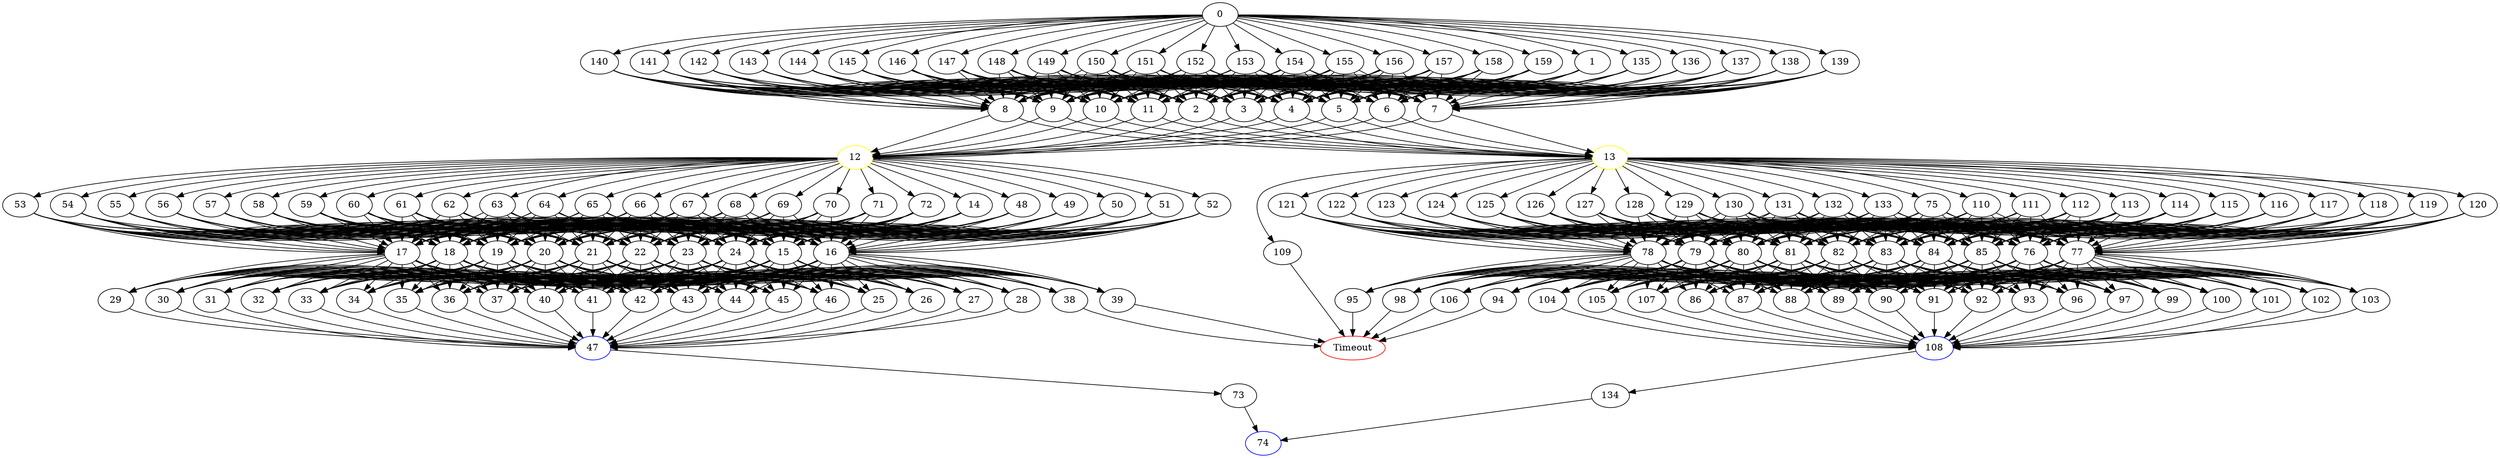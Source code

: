 digraph G {
	0 -> 1;
	0 -> 135;
	0 -> 136;
	0 -> 137;
	0 -> 138;
	0 -> 139;
	0 -> 140;
	0 -> 141;
	0 -> 142;
	0 -> 143;
	0 -> 144;
	0 -> 145;
	0 -> 146;
	0 -> 147;
	0 -> 148;
	0 -> 149;
	0 -> 150;
	0 -> 151;
	0 -> 152;
	0 -> 153;
	0 -> 154;
	0 -> 155;
	0 -> 156;
	0 -> 157;
	0 -> 158;
	0 -> 159;
	1 -> 2;
	1 -> 3;
	1 -> 4;
	1 -> 5;
	1 -> 6;
	1 -> 7;
	1 -> 8;
	1 -> 9;
	1 -> 10;
	1 -> 11;
	2 -> "12";
12 [color=yellow];
	2 -> "13";
13 [color=yellow];
	3 -> "12";
12 [color=yellow];
	3 -> "13";
13 [color=yellow];
	4 -> "12";
12 [color=yellow];
	4 -> "13";
13 [color=yellow];
	5 -> "12";
12 [color=yellow];
	5 -> "13";
13 [color=yellow];
	6 -> "12";
12 [color=yellow];
	6 -> "13";
13 [color=yellow];
	7 -> "12";
12 [color=yellow];
	7 -> "13";
13 [color=yellow];
	8 -> "12";
12 [color=yellow];
	8 -> "13";
13 [color=yellow];
	9 -> "12";
12 [color=yellow];
	9 -> "13";
13 [color=yellow];
	10 -> "12";
12 [color=yellow];
	10 -> "13";
13 [color=yellow];
	11 -> "12";
12 [color=yellow];
	11 -> "13";
13 [color=yellow];
	12 -> 14;
	12 -> 48;
	12 -> 49;
	12 -> 50;
	12 -> 51;
	12 -> 52;
	12 -> 53;
	12 -> 54;
	12 -> 55;
	12 -> 56;
	12 -> 57;
	12 -> 58;
	12 -> 59;
	12 -> 60;
	12 -> 61;
	12 -> 62;
	12 -> 63;
	12 -> 64;
	12 -> 65;
	12 -> 66;
	12 -> 67;
	12 -> 68;
	12 -> 69;
	12 -> 70;
	12 -> 71;
	12 -> 72;
	13 -> 75;
	13 -> 109;
	13 -> 110;
	13 -> 111;
	13 -> 112;
	13 -> 113;
	13 -> 114;
	13 -> 115;
	13 -> 116;
	13 -> 117;
	13 -> 118;
	13 -> 119;
	13 -> 120;
	13 -> 121;
	13 -> 122;
	13 -> 123;
	13 -> 124;
	13 -> 125;
	13 -> 126;
	13 -> 127;
	13 -> 128;
	13 -> 129;
	13 -> 130;
	13 -> 131;
	13 -> 132;
	13 -> 133;
	14 -> 15;
	14 -> 16;
	14 -> 17;
	14 -> 18;
	14 -> 19;
	14 -> 20;
	14 -> 21;
	14 -> 22;
	14 -> 23;
	14 -> 24;
	15 -> 25;
	15 -> 26;
	15 -> 27;
	15 -> 28;
	15 -> 29;
	15 -> 30;
	15 -> 31;
	15 -> 32;
	15 -> 33;
	15 -> 34;
	15 -> 35;
	15 -> 36;
	15 -> 37;
	15 -> 38;
	15 -> 39;
	15 -> 40;
	15 -> 41;
	15 -> 42;
	15 -> 43;
	15 -> 44;
	15 -> 45;
	15 -> 46;
	16 -> 25;
	16 -> 26;
	16 -> 27;
	16 -> 28;
	16 -> 29;
	16 -> 30;
	16 -> 31;
	16 -> 32;
	16 -> 33;
	16 -> 34;
	16 -> 35;
	16 -> 36;
	16 -> 37;
	16 -> 38;
	16 -> 39;
	16 -> 40;
	16 -> 41;
	16 -> 42;
	16 -> 43;
	16 -> 44;
	16 -> 45;
	16 -> 46;
	17 -> 25;
	17 -> 26;
	17 -> 27;
	17 -> 28;
	17 -> 29;
	17 -> 30;
	17 -> 31;
	17 -> 32;
	17 -> 33;
	17 -> 34;
	17 -> 35;
	17 -> 36;
	17 -> 37;
	17 -> 38;
	17 -> 39;
	17 -> 40;
	17 -> 41;
	17 -> 42;
	17 -> 43;
	17 -> 44;
	17 -> 45;
	17 -> 46;
	18 -> 25;
	18 -> 26;
	18 -> 27;
	18 -> 28;
	18 -> 29;
	18 -> 30;
	18 -> 31;
	18 -> 32;
	18 -> 33;
	18 -> 34;
	18 -> 35;
	18 -> 36;
	18 -> 37;
	18 -> 38;
	18 -> 39;
	18 -> 40;
	18 -> 41;
	18 -> 42;
	18 -> 43;
	18 -> 44;
	18 -> 45;
	18 -> 46;
	19 -> 25;
	19 -> 26;
	19 -> 27;
	19 -> 28;
	19 -> 29;
	19 -> 30;
	19 -> 31;
	19 -> 32;
	19 -> 33;
	19 -> 34;
	19 -> 35;
	19 -> 36;
	19 -> 37;
	19 -> 38;
	19 -> 39;
	19 -> 40;
	19 -> 41;
	19 -> 42;
	19 -> 43;
	19 -> 44;
	19 -> 45;
	19 -> 46;
	20 -> 25;
	20 -> 26;
	20 -> 27;
	20 -> 28;
	20 -> 29;
	20 -> 30;
	20 -> 31;
	20 -> 32;
	20 -> 33;
	20 -> 34;
	20 -> 35;
	20 -> 36;
	20 -> 37;
	20 -> 38;
	20 -> 39;
	20 -> 40;
	20 -> 41;
	20 -> 42;
	20 -> 43;
	20 -> 44;
	20 -> 45;
	20 -> 46;
	21 -> 25;
	21 -> 26;
	21 -> 27;
	21 -> 28;
	21 -> 29;
	21 -> 30;
	21 -> 31;
	21 -> 32;
	21 -> 33;
	21 -> 34;
	21 -> 35;
	21 -> 36;
	21 -> 37;
	21 -> 38;
	21 -> 39;
	21 -> 40;
	21 -> 41;
	21 -> 42;
	21 -> 43;
	21 -> 44;
	21 -> 45;
	21 -> 46;
	22 -> 25;
	22 -> 26;
	22 -> 27;
	22 -> 28;
	22 -> 29;
	22 -> 30;
	22 -> 31;
	22 -> 32;
	22 -> 33;
	22 -> 34;
	22 -> 35;
	22 -> 36;
	22 -> 37;
	22 -> 38;
	22 -> 39;
	22 -> 40;
	22 -> 41;
	22 -> 42;
	22 -> 43;
	22 -> 44;
	22 -> 45;
	22 -> 46;
	23 -> 25;
	23 -> 26;
	23 -> 27;
	23 -> 28;
	23 -> 29;
	23 -> 30;
	23 -> 31;
	23 -> 32;
	23 -> 33;
	23 -> 34;
	23 -> 35;
	23 -> 36;
	23 -> 37;
	23 -> 38;
	23 -> 39;
	23 -> 40;
	23 -> 41;
	23 -> 42;
	23 -> 43;
	23 -> 44;
	23 -> 45;
	23 -> 46;
	24 -> 25;
	24 -> 26;
	24 -> 27;
	24 -> 28;
	24 -> 29;
	24 -> 30;
	24 -> 31;
	24 -> 32;
	24 -> 33;
	24 -> 34;
	24 -> 35;
	24 -> 36;
	24 -> 37;
	24 -> 38;
	24 -> 39;
	24 -> 40;
	24 -> 41;
	24 -> 42;
	24 -> 43;
	24 -> 44;
	24 -> 45;
	24 -> 46;
	25 -> "47";
47 [color=blue];
	26 -> "47";
47 [color=blue];
	27 -> "47";
47 [color=blue];
	28 -> "47";
47 [color=blue];
	29 -> "47";
47 [color=blue];
	30 -> "47";
47 [color=blue];
	31 -> "47";
47 [color=blue];
	32 -> "47";
47 [color=blue];
	33 -> "47";
47 [color=blue];
	34 -> "47";
47 [color=blue];
	35 -> "47";
47 [color=blue];
	36 -> "47";
47 [color=blue];
	37 -> "47";
47 [color=blue];
	38 -> "Timeout";
Timeout [color=red];
	39 -> "Timeout";
Timeout [color=red];
	40 -> "47";
47 [color=blue];
	41 -> "47";
47 [color=blue];
	42 -> "47";
47 [color=blue];
	43 -> "47";
47 [color=blue];
	44 -> "47";
47 [color=blue];
	45 -> "47";
47 [color=blue];
	46 -> "47";
47 [color=blue];
	47 -> 73;
	48 -> 15;
	48 -> 16;
	48 -> 17;
	48 -> 18;
	48 -> 19;
	48 -> 20;
	48 -> 21;
	48 -> 22;
	48 -> 23;
	48 -> 24;
	49 -> 15;
	49 -> 16;
	49 -> 17;
	49 -> 18;
	49 -> 19;
	49 -> 20;
	49 -> 21;
	49 -> 22;
	49 -> 23;
	49 -> 24;
	50 -> 15;
	50 -> 16;
	50 -> 17;
	50 -> 18;
	50 -> 19;
	50 -> 20;
	50 -> 21;
	50 -> 22;
	50 -> 23;
	50 -> 24;
	51 -> 15;
	51 -> 16;
	51 -> 17;
	51 -> 18;
	51 -> 19;
	51 -> 20;
	51 -> 21;
	51 -> 22;
	51 -> 23;
	51 -> 24;
	52 -> 15;
	52 -> 16;
	52 -> 17;
	52 -> 18;
	52 -> 19;
	52 -> 20;
	52 -> 21;
	52 -> 22;
	52 -> 23;
	52 -> 24;
	53 -> 15;
	53 -> 16;
	53 -> 17;
	53 -> 18;
	53 -> 19;
	53 -> 20;
	53 -> 21;
	53 -> 22;
	53 -> 23;
	53 -> 24;
	54 -> 15;
	54 -> 16;
	54 -> 17;
	54 -> 18;
	54 -> 19;
	54 -> 20;
	54 -> 21;
	54 -> 22;
	54 -> 23;
	54 -> 24;
	55 -> 15;
	55 -> 16;
	55 -> 17;
	55 -> 18;
	55 -> 19;
	55 -> 20;
	55 -> 21;
	55 -> 22;
	55 -> 23;
	55 -> 24;
	56 -> 15;
	56 -> 16;
	56 -> 17;
	56 -> 18;
	56 -> 19;
	56 -> 20;
	56 -> 21;
	56 -> 22;
	56 -> 23;
	56 -> 24;
	57 -> 15;
	57 -> 16;
	57 -> 17;
	57 -> 18;
	57 -> 19;
	57 -> 20;
	57 -> 21;
	57 -> 22;
	57 -> 23;
	57 -> 24;
	58 -> 15;
	58 -> 16;
	58 -> 17;
	58 -> 18;
	58 -> 19;
	58 -> 20;
	58 -> 21;
	58 -> 22;
	58 -> 23;
	58 -> 24;
	59 -> 15;
	59 -> 16;
	59 -> 17;
	59 -> 18;
	59 -> 19;
	59 -> 20;
	59 -> 21;
	59 -> 22;
	59 -> 23;
	59 -> 24;
	60 -> 15;
	60 -> 16;
	60 -> 17;
	60 -> 18;
	60 -> 19;
	60 -> 20;
	60 -> 21;
	60 -> 22;
	60 -> 23;
	60 -> 24;
	61 -> 15;
	61 -> 16;
	61 -> 17;
	61 -> 18;
	61 -> 19;
	61 -> 20;
	61 -> 21;
	61 -> 22;
	61 -> 23;
	61 -> 24;
	62 -> 15;
	62 -> 16;
	62 -> 17;
	62 -> 18;
	62 -> 19;
	62 -> 20;
	62 -> 21;
	62 -> 22;
	62 -> 23;
	62 -> 24;
	63 -> 15;
	63 -> 16;
	63 -> 17;
	63 -> 18;
	63 -> 19;
	63 -> 20;
	63 -> 21;
	63 -> 22;
	63 -> 23;
	63 -> 24;
	64 -> 15;
	64 -> 16;
	64 -> 17;
	64 -> 18;
	64 -> 19;
	64 -> 20;
	64 -> 21;
	64 -> 22;
	64 -> 23;
	64 -> 24;
	65 -> 15;
	65 -> 16;
	65 -> 17;
	65 -> 18;
	65 -> 19;
	65 -> 20;
	65 -> 21;
	65 -> 22;
	65 -> 23;
	65 -> 24;
	66 -> 15;
	66 -> 16;
	66 -> 17;
	66 -> 18;
	66 -> 19;
	66 -> 20;
	66 -> 21;
	66 -> 22;
	66 -> 23;
	66 -> 24;
	67 -> 15;
	67 -> 16;
	67 -> 17;
	67 -> 18;
	67 -> 19;
	67 -> 20;
	67 -> 21;
	67 -> 22;
	67 -> 23;
	67 -> 24;
	68 -> 15;
	68 -> 16;
	68 -> 17;
	68 -> 18;
	68 -> 19;
	68 -> 20;
	68 -> 21;
	68 -> 22;
	68 -> 23;
	68 -> 24;
	69 -> 15;
	69 -> 16;
	69 -> 17;
	69 -> 18;
	69 -> 19;
	69 -> 20;
	69 -> 21;
	69 -> 22;
	69 -> 23;
	69 -> 24;
	70 -> 15;
	70 -> 16;
	70 -> 17;
	70 -> 18;
	70 -> 19;
	70 -> 20;
	70 -> 21;
	70 -> 22;
	70 -> 23;
	70 -> 24;
	71 -> 15;
	71 -> 16;
	71 -> 17;
	71 -> 18;
	71 -> 19;
	71 -> 20;
	71 -> 21;
	71 -> 22;
	71 -> 23;
	71 -> 24;
	72 -> 15;
	72 -> 16;
	72 -> 17;
	72 -> 18;
	72 -> 19;
	72 -> 20;
	72 -> 21;
	72 -> 22;
	72 -> 23;
	72 -> 24;
	73 -> "74";
74 [color=blue];
	75 -> 76;
	75 -> 77;
	75 -> 78;
	75 -> 79;
	75 -> 80;
	75 -> 81;
	75 -> 82;
	75 -> 83;
	75 -> 84;
	75 -> 85;
	76 -> 86;
	76 -> 87;
	76 -> 88;
	76 -> 89;
	76 -> 90;
	76 -> 91;
	76 -> 92;
	76 -> 93;
	76 -> 94;
	76 -> 95;
	76 -> 96;
	76 -> 97;
	76 -> 98;
	76 -> 99;
	76 -> 100;
	76 -> 101;
	76 -> 102;
	76 -> 103;
	76 -> 104;
	76 -> 105;
	76 -> 106;
	76 -> 107;
	77 -> 86;
	77 -> 87;
	77 -> 88;
	77 -> 89;
	77 -> 90;
	77 -> 91;
	77 -> 92;
	77 -> 93;
	77 -> 94;
	77 -> 95;
	77 -> 96;
	77 -> 97;
	77 -> 98;
	77 -> 99;
	77 -> 100;
	77 -> 101;
	77 -> 102;
	77 -> 103;
	77 -> 104;
	77 -> 105;
	77 -> 106;
	77 -> 107;
	78 -> 86;
	78 -> 87;
	78 -> 88;
	78 -> 89;
	78 -> 90;
	78 -> 91;
	78 -> 92;
	78 -> 93;
	78 -> 94;
	78 -> 95;
	78 -> 96;
	78 -> 97;
	78 -> 98;
	78 -> 99;
	78 -> 100;
	78 -> 101;
	78 -> 102;
	78 -> 103;
	78 -> 104;
	78 -> 105;
	78 -> 106;
	78 -> 107;
	79 -> 86;
	79 -> 87;
	79 -> 88;
	79 -> 89;
	79 -> 90;
	79 -> 91;
	79 -> 92;
	79 -> 93;
	79 -> 94;
	79 -> 95;
	79 -> 96;
	79 -> 97;
	79 -> 98;
	79 -> 99;
	79 -> 100;
	79 -> 101;
	79 -> 102;
	79 -> 103;
	79 -> 104;
	79 -> 105;
	79 -> 106;
	79 -> 107;
	80 -> 86;
	80 -> 87;
	80 -> 88;
	80 -> 89;
	80 -> 90;
	80 -> 91;
	80 -> 92;
	80 -> 93;
	80 -> 94;
	80 -> 95;
	80 -> 96;
	80 -> 97;
	80 -> 98;
	80 -> 99;
	80 -> 100;
	80 -> 101;
	80 -> 102;
	80 -> 103;
	80 -> 104;
	80 -> 105;
	80 -> 106;
	80 -> 107;
	81 -> 86;
	81 -> 87;
	81 -> 88;
	81 -> 89;
	81 -> 90;
	81 -> 91;
	81 -> 92;
	81 -> 93;
	81 -> 94;
	81 -> 95;
	81 -> 96;
	81 -> 97;
	81 -> 98;
	81 -> 99;
	81 -> 100;
	81 -> 101;
	81 -> 102;
	81 -> 103;
	81 -> 104;
	81 -> 105;
	81 -> 106;
	81 -> 107;
	82 -> 86;
	82 -> 87;
	82 -> 88;
	82 -> 89;
	82 -> 90;
	82 -> 91;
	82 -> 92;
	82 -> 93;
	82 -> 94;
	82 -> 95;
	82 -> 96;
	82 -> 97;
	82 -> 98;
	82 -> 99;
	82 -> 100;
	82 -> 101;
	82 -> 102;
	82 -> 103;
	82 -> 104;
	82 -> 105;
	82 -> 106;
	82 -> 107;
	83 -> 86;
	83 -> 87;
	83 -> 88;
	83 -> 89;
	83 -> 90;
	83 -> 91;
	83 -> 92;
	83 -> 93;
	83 -> 94;
	83 -> 95;
	83 -> 96;
	83 -> 97;
	83 -> 98;
	83 -> 99;
	83 -> 100;
	83 -> 101;
	83 -> 102;
	83 -> 103;
	83 -> 104;
	83 -> 105;
	83 -> 106;
	83 -> 107;
	84 -> 86;
	84 -> 87;
	84 -> 88;
	84 -> 89;
	84 -> 90;
	84 -> 91;
	84 -> 92;
	84 -> 93;
	84 -> 94;
	84 -> 95;
	84 -> 96;
	84 -> 97;
	84 -> 98;
	84 -> 99;
	84 -> 100;
	84 -> 101;
	84 -> 102;
	84 -> 103;
	84 -> 104;
	84 -> 105;
	84 -> 106;
	84 -> 107;
	85 -> 86;
	85 -> 87;
	85 -> 88;
	85 -> 89;
	85 -> 90;
	85 -> 91;
	85 -> 92;
	85 -> 93;
	85 -> 94;
	85 -> 95;
	85 -> 96;
	85 -> 97;
	85 -> 98;
	85 -> 99;
	85 -> 100;
	85 -> 101;
	85 -> 102;
	85 -> 103;
	85 -> 104;
	85 -> 105;
	85 -> 106;
	85 -> 107;
	86 -> "108";
108 [color=blue];
	87 -> "108";
108 [color=blue];
	88 -> "108";
108 [color=blue];
	89 -> "108";
108 [color=blue];
	90 -> "108";
108 [color=blue];
	91 -> "108";
108 [color=blue];
	92 -> "108";
108 [color=blue];
	93 -> "108";
108 [color=blue];
	94 -> "Timeout";
Timeout [color=red];
	95 -> "Timeout";
Timeout [color=red];
	96 -> "108";
108 [color=blue];
	97 -> "108";
108 [color=blue];
	98 -> "Timeout";
Timeout [color=red];
	99 -> "108";
108 [color=blue];
	100 -> "108";
108 [color=blue];
	101 -> "108";
108 [color=blue];
	102 -> "108";
108 [color=blue];
	103 -> "108";
108 [color=blue];
	104 -> "108";
108 [color=blue];
	105 -> "108";
108 [color=blue];
	106 -> "Timeout";
Timeout [color=red];
	107 -> "108";
108 [color=blue];
	108 -> 134;
	109 -> "Timeout";
Timeout [color=red];
	110 -> 76;
	110 -> 77;
	110 -> 78;
	110 -> 79;
	110 -> 80;
	110 -> 81;
	110 -> 82;
	110 -> 83;
	110 -> 84;
	110 -> 85;
	111 -> 76;
	111 -> 77;
	111 -> 78;
	111 -> 79;
	111 -> 80;
	111 -> 81;
	111 -> 82;
	111 -> 83;
	111 -> 84;
	111 -> 85;
	112 -> 76;
	112 -> 77;
	112 -> 78;
	112 -> 79;
	112 -> 80;
	112 -> 81;
	112 -> 82;
	112 -> 83;
	112 -> 84;
	112 -> 85;
	113 -> 76;
	113 -> 77;
	113 -> 78;
	113 -> 79;
	113 -> 80;
	113 -> 81;
	113 -> 82;
	113 -> 83;
	113 -> 84;
	113 -> 85;
	114 -> 76;
	114 -> 77;
	114 -> 78;
	114 -> 79;
	114 -> 80;
	114 -> 81;
	114 -> 82;
	114 -> 83;
	114 -> 84;
	114 -> 85;
	115 -> 76;
	115 -> 77;
	115 -> 78;
	115 -> 79;
	115 -> 80;
	115 -> 81;
	115 -> 82;
	115 -> 83;
	115 -> 84;
	115 -> 85;
	116 -> 76;
	116 -> 77;
	116 -> 78;
	116 -> 79;
	116 -> 80;
	116 -> 81;
	116 -> 82;
	116 -> 83;
	116 -> 84;
	116 -> 85;
	117 -> 76;
	117 -> 77;
	117 -> 78;
	117 -> 79;
	117 -> 80;
	117 -> 81;
	117 -> 82;
	117 -> 83;
	117 -> 84;
	117 -> 85;
	118 -> 76;
	118 -> 77;
	118 -> 78;
	118 -> 79;
	118 -> 80;
	118 -> 81;
	118 -> 82;
	118 -> 83;
	118 -> 84;
	118 -> 85;
	119 -> 76;
	119 -> 77;
	119 -> 78;
	119 -> 79;
	119 -> 80;
	119 -> 81;
	119 -> 82;
	119 -> 83;
	119 -> 84;
	119 -> 85;
	120 -> 76;
	120 -> 77;
	120 -> 78;
	120 -> 79;
	120 -> 80;
	120 -> 81;
	120 -> 82;
	120 -> 83;
	120 -> 84;
	120 -> 85;
	121 -> 76;
	121 -> 77;
	121 -> 78;
	121 -> 79;
	121 -> 80;
	121 -> 81;
	121 -> 82;
	121 -> 83;
	121 -> 84;
	121 -> 85;
	122 -> 76;
	122 -> 77;
	122 -> 78;
	122 -> 79;
	122 -> 80;
	122 -> 81;
	122 -> 82;
	122 -> 83;
	122 -> 84;
	122 -> 85;
	123 -> 76;
	123 -> 77;
	123 -> 78;
	123 -> 79;
	123 -> 80;
	123 -> 81;
	123 -> 82;
	123 -> 83;
	123 -> 84;
	123 -> 85;
	124 -> 76;
	124 -> 77;
	124 -> 78;
	124 -> 79;
	124 -> 80;
	124 -> 81;
	124 -> 82;
	124 -> 83;
	124 -> 84;
	124 -> 85;
	125 -> 76;
	125 -> 77;
	125 -> 78;
	125 -> 79;
	125 -> 80;
	125 -> 81;
	125 -> 82;
	125 -> 83;
	125 -> 84;
	125 -> 85;
	126 -> 76;
	126 -> 77;
	126 -> 78;
	126 -> 79;
	126 -> 80;
	126 -> 81;
	126 -> 82;
	126 -> 83;
	126 -> 84;
	126 -> 85;
	127 -> 76;
	127 -> 77;
	127 -> 78;
	127 -> 79;
	127 -> 80;
	127 -> 81;
	127 -> 82;
	127 -> 83;
	127 -> 84;
	127 -> 85;
	128 -> 76;
	128 -> 77;
	128 -> 78;
	128 -> 79;
	128 -> 80;
	128 -> 81;
	128 -> 82;
	128 -> 83;
	128 -> 84;
	128 -> 85;
	129 -> 76;
	129 -> 77;
	129 -> 78;
	129 -> 79;
	129 -> 80;
	129 -> 81;
	129 -> 82;
	129 -> 83;
	129 -> 84;
	129 -> 85;
	130 -> 76;
	130 -> 77;
	130 -> 78;
	130 -> 79;
	130 -> 80;
	130 -> 81;
	130 -> 82;
	130 -> 83;
	130 -> 84;
	130 -> 85;
	131 -> 76;
	131 -> 77;
	131 -> 78;
	131 -> 79;
	131 -> 80;
	131 -> 81;
	131 -> 82;
	131 -> 83;
	131 -> 84;
	131 -> 85;
	132 -> 76;
	132 -> 77;
	132 -> 78;
	132 -> 79;
	132 -> 80;
	132 -> 81;
	132 -> 82;
	132 -> 83;
	132 -> 84;
	132 -> 85;
	133 -> 76;
	133 -> 77;
	133 -> 78;
	133 -> 79;
	133 -> 80;
	133 -> 81;
	133 -> 82;
	133 -> 83;
	133 -> 84;
	133 -> 85;
	134 -> "74";
74 [color=blue];
	135 -> 2;
	135 -> 3;
	135 -> 4;
	135 -> 5;
	135 -> 6;
	135 -> 7;
	135 -> 8;
	135 -> 9;
	135 -> 10;
	135 -> 11;
	136 -> 2;
	136 -> 3;
	136 -> 4;
	136 -> 5;
	136 -> 6;
	136 -> 7;
	136 -> 8;
	136 -> 9;
	136 -> 10;
	136 -> 11;
	137 -> 2;
	137 -> 3;
	137 -> 4;
	137 -> 5;
	137 -> 6;
	137 -> 7;
	137 -> 8;
	137 -> 9;
	137 -> 10;
	137 -> 11;
	138 -> 2;
	138 -> 3;
	138 -> 4;
	138 -> 5;
	138 -> 6;
	138 -> 7;
	138 -> 8;
	138 -> 9;
	138 -> 10;
	138 -> 11;
	139 -> 2;
	139 -> 3;
	139 -> 4;
	139 -> 5;
	139 -> 6;
	139 -> 7;
	139 -> 8;
	139 -> 9;
	139 -> 10;
	139 -> 11;
	140 -> 2;
	140 -> 3;
	140 -> 4;
	140 -> 5;
	140 -> 6;
	140 -> 7;
	140 -> 8;
	140 -> 9;
	140 -> 10;
	140 -> 11;
	141 -> 2;
	141 -> 3;
	141 -> 4;
	141 -> 5;
	141 -> 6;
	141 -> 7;
	141 -> 8;
	141 -> 9;
	141 -> 10;
	141 -> 11;
	142 -> 2;
	142 -> 3;
	142 -> 4;
	142 -> 5;
	142 -> 6;
	142 -> 7;
	142 -> 8;
	142 -> 9;
	142 -> 10;
	142 -> 11;
	143 -> 2;
	143 -> 3;
	143 -> 4;
	143 -> 5;
	143 -> 6;
	143 -> 7;
	143 -> 8;
	143 -> 9;
	143 -> 10;
	143 -> 11;
	144 -> 2;
	144 -> 3;
	144 -> 4;
	144 -> 5;
	144 -> 6;
	144 -> 7;
	144 -> 8;
	144 -> 9;
	144 -> 10;
	144 -> 11;
	145 -> 2;
	145 -> 3;
	145 -> 4;
	145 -> 5;
	145 -> 6;
	145 -> 7;
	145 -> 8;
	145 -> 9;
	145 -> 10;
	145 -> 11;
	146 -> 2;
	146 -> 3;
	146 -> 4;
	146 -> 5;
	146 -> 6;
	146 -> 7;
	146 -> 8;
	146 -> 9;
	146 -> 10;
	146 -> 11;
	147 -> 2;
	147 -> 3;
	147 -> 4;
	147 -> 5;
	147 -> 6;
	147 -> 7;
	147 -> 8;
	147 -> 9;
	147 -> 10;
	147 -> 11;
	148 -> 2;
	148 -> 3;
	148 -> 4;
	148 -> 5;
	148 -> 6;
	148 -> 7;
	148 -> 8;
	148 -> 9;
	148 -> 10;
	148 -> 11;
	149 -> 2;
	149 -> 3;
	149 -> 4;
	149 -> 5;
	149 -> 6;
	149 -> 7;
	149 -> 8;
	149 -> 9;
	149 -> 10;
	149 -> 11;
	150 -> 2;
	150 -> 3;
	150 -> 4;
	150 -> 5;
	150 -> 6;
	150 -> 7;
	150 -> 8;
	150 -> 9;
	150 -> 10;
	150 -> 11;
	151 -> 2;
	151 -> 3;
	151 -> 4;
	151 -> 5;
	151 -> 6;
	151 -> 7;
	151 -> 8;
	151 -> 9;
	151 -> 10;
	151 -> 11;
	152 -> 2;
	152 -> 3;
	152 -> 4;
	152 -> 5;
	152 -> 6;
	152 -> 7;
	152 -> 8;
	152 -> 9;
	152 -> 10;
	152 -> 11;
	153 -> 2;
	153 -> 3;
	153 -> 4;
	153 -> 5;
	153 -> 6;
	153 -> 7;
	153 -> 8;
	153 -> 9;
	153 -> 10;
	153 -> 11;
	154 -> 2;
	154 -> 3;
	154 -> 4;
	154 -> 5;
	154 -> 6;
	154 -> 7;
	154 -> 8;
	154 -> 9;
	154 -> 10;
	154 -> 11;
	155 -> 2;
	155 -> 3;
	155 -> 4;
	155 -> 5;
	155 -> 6;
	155 -> 7;
	155 -> 8;
	155 -> 9;
	155 -> 10;
	155 -> 11;
	156 -> 2;
	156 -> 3;
	156 -> 4;
	156 -> 5;
	156 -> 6;
	156 -> 7;
	156 -> 8;
	156 -> 9;
	156 -> 10;
	156 -> 11;
	157 -> 2;
	157 -> 3;
	157 -> 4;
	157 -> 5;
	157 -> 6;
	157 -> 7;
	157 -> 8;
	157 -> 9;
	157 -> 10;
	157 -> 11;
	158 -> 2;
	158 -> 3;
	158 -> 4;
	158 -> 5;
	158 -> 6;
	158 -> 7;
	158 -> 8;
	158 -> 9;
	158 -> 10;
	158 -> 11;
	159 -> 2;
	159 -> 3;
	159 -> 4;
	159 -> 5;
	159 -> 6;
	159 -> 7;
	159 -> 8;
	159 -> 9;
	159 -> 10;
	159 -> 11;
}
